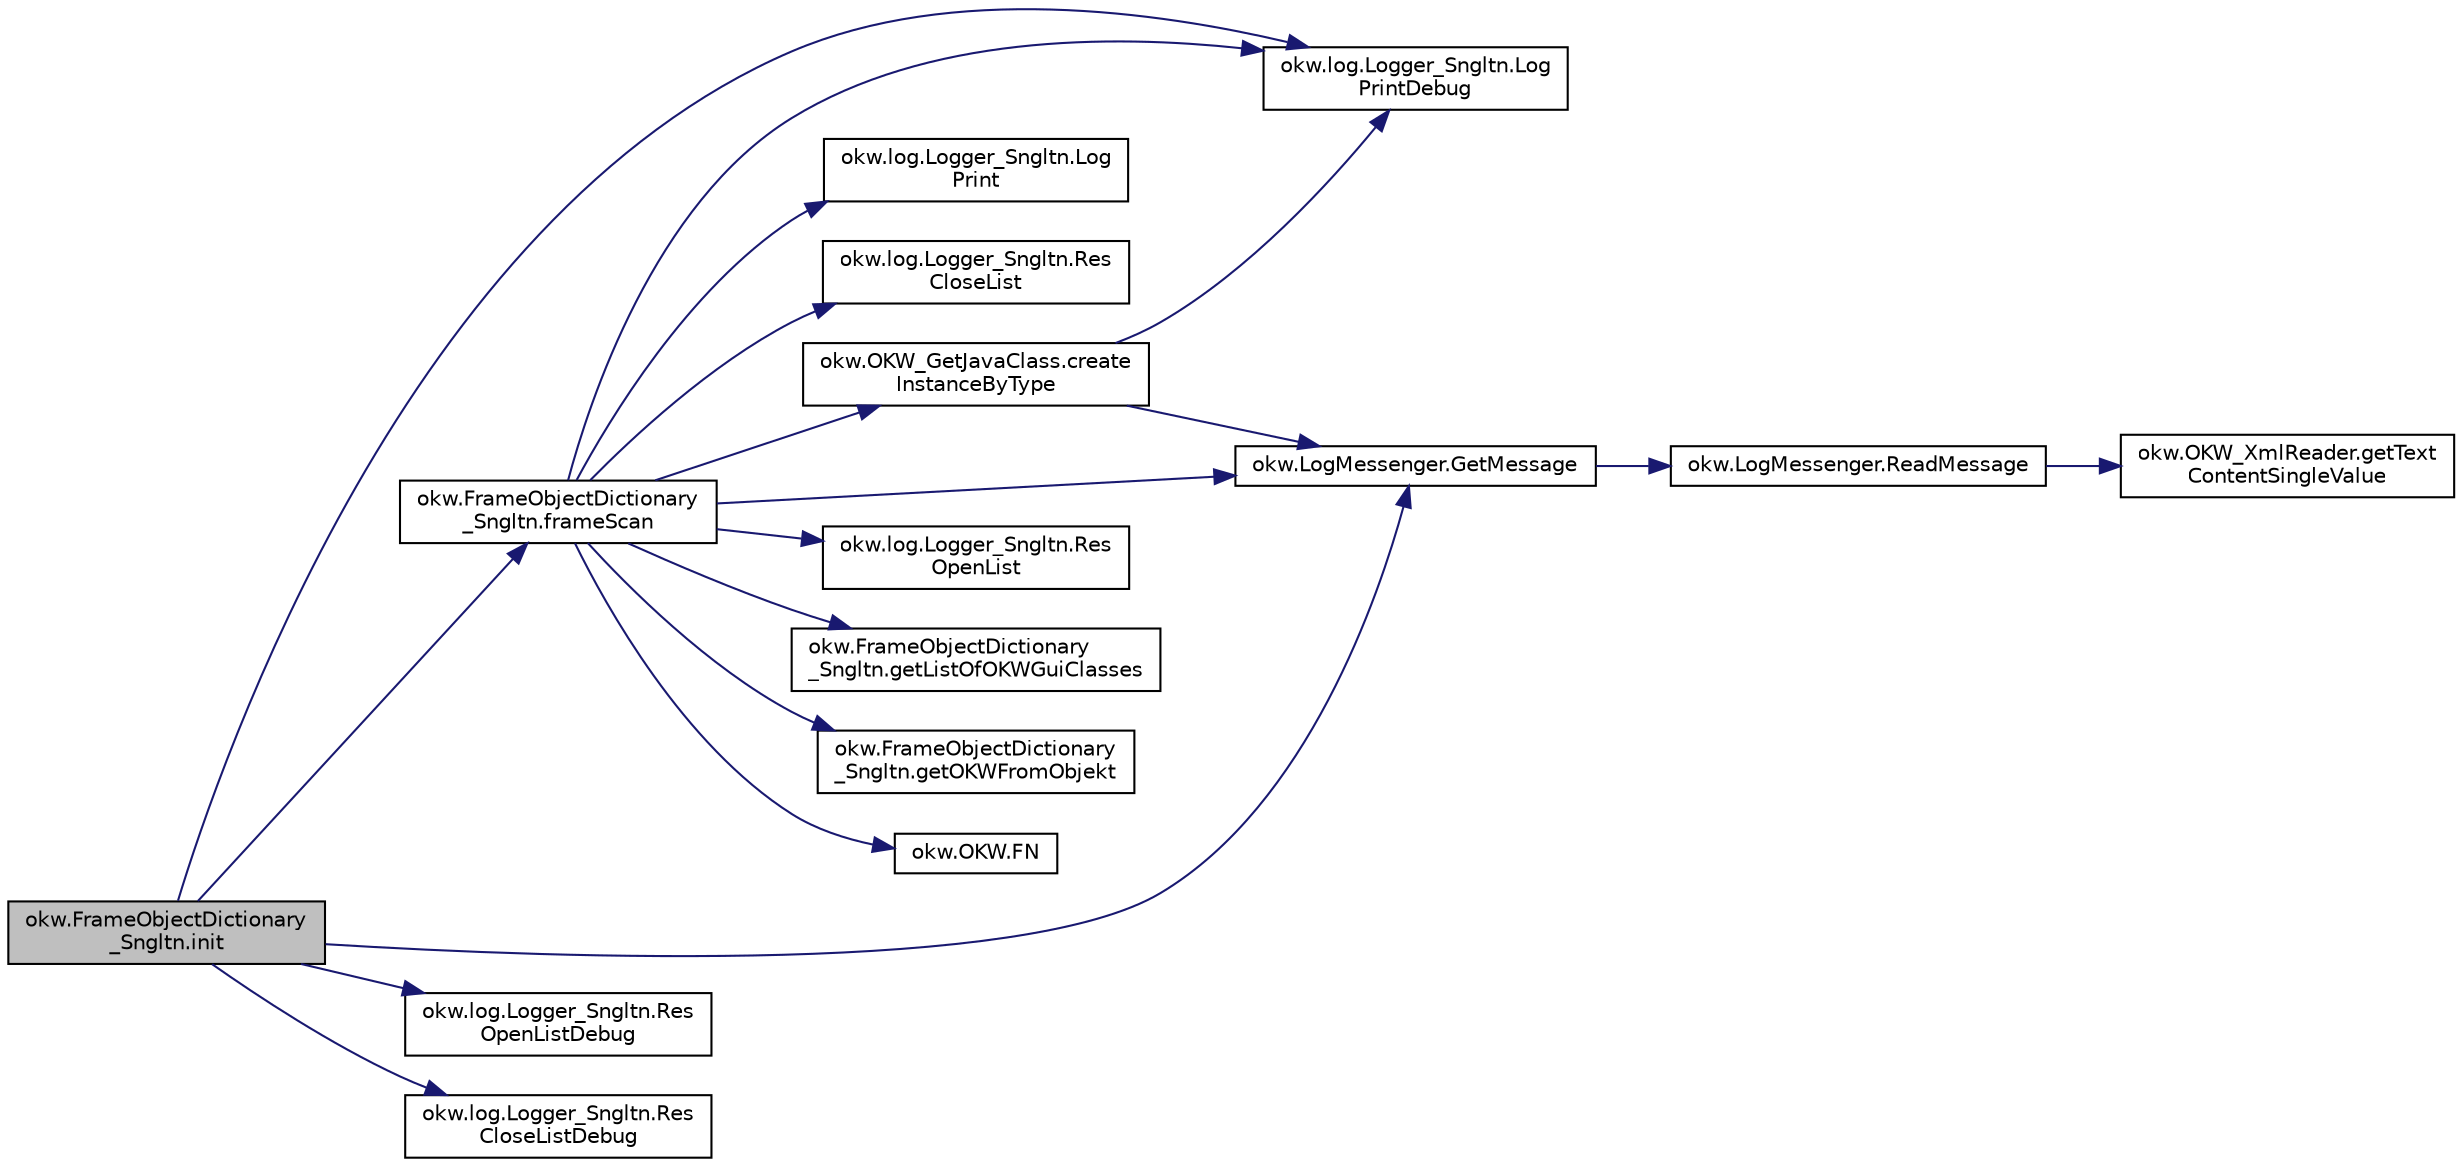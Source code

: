 digraph "okw.FrameObjectDictionary_Sngltn.init"
{
 // INTERACTIVE_SVG=YES
 // LATEX_PDF_SIZE
  edge [fontname="Helvetica",fontsize="10",labelfontname="Helvetica",labelfontsize="10"];
  node [fontname="Helvetica",fontsize="10",shape=record];
  rankdir="LR";
  Node201 [label="okw.FrameObjectDictionary\l_Sngltn.init",height=0.2,width=0.4,color="black", fillcolor="grey75", style="filled", fontcolor="black",tooltip="Methode initialisiert diese Klasse."];
  Node201 -> Node202 [color="midnightblue",fontsize="10",style="solid",fontname="Helvetica"];
  Node202 [label="okw.log.Logger_Sngltn.Log\lPrintDebug",height=0.2,width=0.4,color="black", fillcolor="white", style="filled",URL="$classokw_1_1log_1_1_logger___sngltn.html#a313f97c79ba4662d9daaf7f537dd02f4",tooltip="Loggt eine Nachricht."];
  Node201 -> Node203 [color="midnightblue",fontsize="10",style="solid",fontname="Helvetica"];
  Node203 [label="okw.LogMessenger.GetMessage",height=0.2,width=0.4,color="black", fillcolor="white", style="filled",URL="$classokw_1_1_log_messenger.html#af225d1f037d47b3b085175c09d78bdd2",tooltip="Holt die Log-Meldung für MethodeNmae/Textkey ohne weitere Parameter."];
  Node203 -> Node204 [color="midnightblue",fontsize="10",style="solid",fontname="Helvetica"];
  Node204 [label="okw.LogMessenger.ReadMessage",height=0.2,width=0.4,color="black", fillcolor="white", style="filled",URL="$classokw_1_1_log_messenger.html#a530cd6ab82ec82a04206a2e976ec06e3",tooltip="Interne Kernfunktion holt die Log-Meldung mit Platzhaltern aus der XML-Datei."];
  Node204 -> Node205 [color="midnightblue",fontsize="10",style="solid",fontname="Helvetica"];
  Node205 [label="okw.OKW_XmlReader.getText\lContentSingleValue",height=0.2,width=0.4,color="black", fillcolor="white", style="filled",URL="$classokw_1_1_o_k_w___xml_reader.html#ab920b5335a2e1429c14cc5f8e79f39eb",tooltip="Lies den TextContent eines Tag."];
  Node201 -> Node206 [color="midnightblue",fontsize="10",style="solid",fontname="Helvetica"];
  Node206 [label="okw.FrameObjectDictionary\l_Sngltn.frameScan",height=0.2,width=0.4,color="black", fillcolor="white", style="filled",URL="$classokw_1_1_frame_object_dictionary___sngltn.html#a1710d54e13c9ce591277209c898eec98",tooltip="Liefert die Instanz der Klasse."];
  Node206 -> Node207 [color="midnightblue",fontsize="10",style="solid",fontname="Helvetica"];
  Node207 [label="okw.log.Logger_Sngltn.Res\lOpenList",height=0.2,width=0.4,color="black", fillcolor="white", style="filled",URL="$classokw_1_1log_1_1_logger___sngltn.html#ab4fc711bb4c754f251372ff3b14ab9c9",tooltip="Creates a new hierarchical level in the results file."];
  Node206 -> Node208 [color="midnightblue",fontsize="10",style="solid",fontname="Helvetica"];
  Node208 [label="okw.FrameObjectDictionary\l_Sngltn.getListOfOKWGuiClasses",height=0.2,width=0.4,color="black", fillcolor="white", style="filled",URL="$classokw_1_1_frame_object_dictionary___sngltn.html#adb3f31a2a073d4093f801a4422529dea",tooltip="Methode erstellt eine Liste aller OKWGUI-Rahmenklassen (Frame class), die in der aktuell ausgeführten..."];
  Node206 -> Node209 [color="midnightblue",fontsize="10",style="solid",fontname="Helvetica"];
  Node209 [label="okw.OKW_GetJavaClass.create\lInstanceByType",height=0.2,width=0.4,color="black", fillcolor="white", style="filled",URL="$classokw_1_1_o_k_w___get_java_class.html#a10701221abeade4716d492e8db29a877",tooltip="Die Methode erzeugt eine Instanz der Rahmenklasse (frame class) mit dem in 'fps_ParentClassName' gege..."];
  Node209 -> Node202 [color="midnightblue",fontsize="10",style="solid",fontname="Helvetica"];
  Node209 -> Node203 [color="midnightblue",fontsize="10",style="solid",fontname="Helvetica"];
  Node206 -> Node210 [color="midnightblue",fontsize="10",style="solid",fontname="Helvetica"];
  Node210 [label="okw.FrameObjectDictionary\l_Sngltn.getOKWFromObjekt",height=0.2,width=0.4,color="black", fillcolor="white", style="filled",URL="$classokw_1_1_frame_object_dictionary___sngltn.html#a39e2832f14f2822d2365007804aebba1",tooltip="Holt die Referenz auf die Annotation des gegebenen Objektes."];
  Node206 -> Node211 [color="midnightblue",fontsize="10",style="solid",fontname="Helvetica"];
  Node211 [label="okw.OKW.FN",height=0.2,width=0.4,color="black", fillcolor="white", style="filled",URL="$interfaceokw_1_1_o_k_w.html#a95f6a6c8976dbbc79a8765a36e3545ff",tooltip="FN des GUI-Objektes."];
  Node206 -> Node212 [color="midnightblue",fontsize="10",style="solid",fontname="Helvetica"];
  Node212 [label="okw.log.Logger_Sngltn.Log\lPrint",height=0.2,width=0.4,color="black", fillcolor="white", style="filled",URL="$classokw_1_1log_1_1_logger___sngltn.html#a8ebceaddd6cc6963ddb8e08c72ea808c",tooltip="LogPrint Function: Prints the values of expressions to the results file."];
  Node206 -> Node202 [color="midnightblue",fontsize="10",style="solid",fontname="Helvetica"];
  Node206 -> Node203 [color="midnightblue",fontsize="10",style="solid",fontname="Helvetica"];
  Node206 -> Node213 [color="midnightblue",fontsize="10",style="solid",fontname="Helvetica"];
  Node213 [label="okw.log.Logger_Sngltn.Res\lCloseList",height=0.2,width=0.4,color="black", fillcolor="white", style="filled",URL="$classokw_1_1log_1_1_logger___sngltn.html#a9b54104f7e0b4c0a473877b19dfaed56",tooltip="Closes a hierarchical level in the results file that was opened with ResOpenList."];
  Node201 -> Node214 [color="midnightblue",fontsize="10",style="solid",fontname="Helvetica"];
  Node214 [label="okw.log.Logger_Sngltn.Res\lOpenListDebug",height=0.2,width=0.4,color="black", fillcolor="white", style="filled",URL="$classokw_1_1log_1_1_logger___sngltn.html#a7e6a606dd7ab49b10e070736e7e9c854",tooltip="Erzeugt eine hierachische Log-Ebene in der Ergenbniss-Ausgabe."];
  Node201 -> Node215 [color="midnightblue",fontsize="10",style="solid",fontname="Helvetica"];
  Node215 [label="okw.log.Logger_Sngltn.Res\lCloseListDebug",height=0.2,width=0.4,color="black", fillcolor="white", style="filled",URL="$classokw_1_1log_1_1_logger___sngltn.html#abfcdbe2bdf7ed25188c9c630b7cd358e",tooltip="Closes a hierarchical level in the results file that was opened with ResOpenList."];
}

